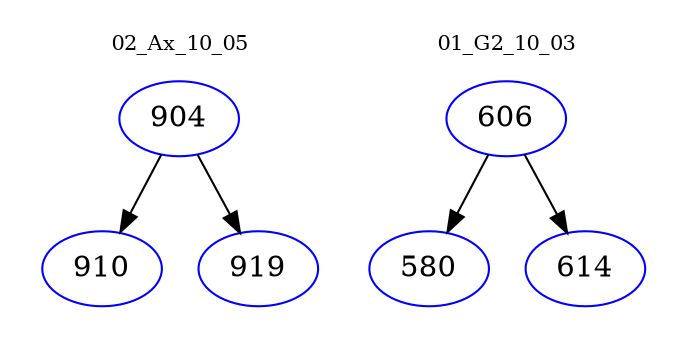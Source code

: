 digraph{
subgraph cluster_0 {
color = white
label = "02_Ax_10_05";
fontsize=10;
T0_904 [label="904", color="blue"]
T0_904 -> T0_910 [color="black"]
T0_910 [label="910", color="blue"]
T0_904 -> T0_919 [color="black"]
T0_919 [label="919", color="blue"]
}
subgraph cluster_1 {
color = white
label = "01_G2_10_03";
fontsize=10;
T1_606 [label="606", color="blue"]
T1_606 -> T1_580 [color="black"]
T1_580 [label="580", color="blue"]
T1_606 -> T1_614 [color="black"]
T1_614 [label="614", color="blue"]
}
}
